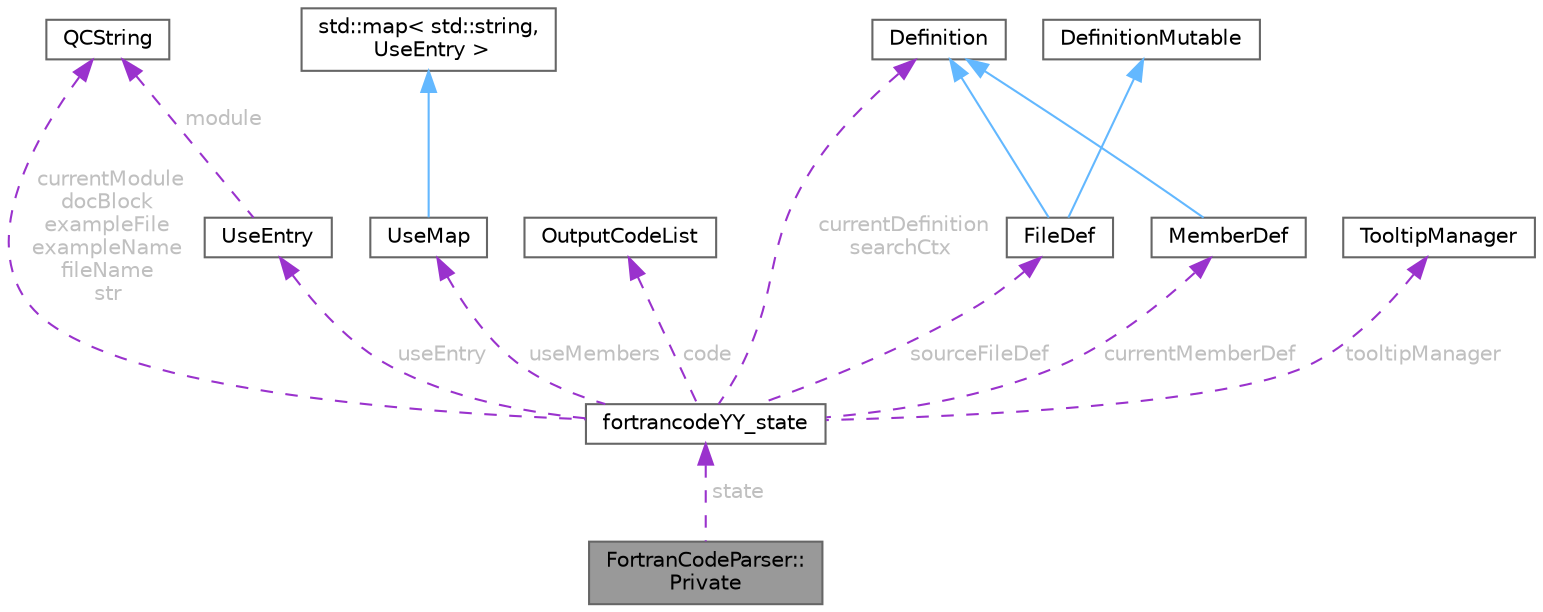 digraph "FortranCodeParser::Private"
{
 // INTERACTIVE_SVG=YES
 // LATEX_PDF_SIZE
  bgcolor="transparent";
  edge [fontname=Helvetica,fontsize=10,labelfontname=Helvetica,labelfontsize=10];
  node [fontname=Helvetica,fontsize=10,shape=box,height=0.2,width=0.4];
  Node1 [label="FortranCodeParser::\lPrivate",height=0.2,width=0.4,color="gray40", fillcolor="grey60", style="filled", fontcolor="black",tooltip=" "];
  Node2 -> Node1 [dir="back",color="darkorchid3",style="dashed",label=" state",fontcolor="grey" ];
  Node2 [label="fortrancodeYY_state",height=0.2,width=0.4,color="gray40", fillcolor="white", style="filled",URL="$d9/de9/structfortrancode_y_y__state.html",tooltip=" "];
  Node3 -> Node2 [dir="back",color="darkorchid3",style="dashed",label=" currentModule\ndocBlock\nexampleFile\nexampleName\nfileName\nstr",fontcolor="grey" ];
  Node3 [label="QCString",height=0.2,width=0.4,color="gray40", fillcolor="white", style="filled",URL="$d9/d45/class_q_c_string.html",tooltip="This is an alternative implementation of QCString."];
  Node4 -> Node2 [dir="back",color="darkorchid3",style="dashed",label=" useMembers",fontcolor="grey" ];
  Node4 [label="UseMap",height=0.2,width=0.4,color="gray40", fillcolor="white", style="filled",URL="$d2/d76/class_use_map.html",tooltip="module name -> list of ONLY/remote entries (module name = name of the module, which can be accessed v..."];
  Node5 -> Node4 [dir="back",color="steelblue1",style="solid"];
  Node5 [label="std::map\< std::string,\l UseEntry \>",height=0.2,width=0.4,color="gray40", fillcolor="white", style="filled",tooltip=" "];
  Node6 -> Node2 [dir="back",color="darkorchid3",style="dashed",label=" useEntry",fontcolor="grey" ];
  Node6 [label="UseEntry",height=0.2,width=0.4,color="gray40", fillcolor="white", style="filled",URL="$de/dd6/class_use_entry.html",tooltip="data of an use-statement"];
  Node3 -> Node6 [dir="back",color="darkorchid3",style="dashed",label=" module",fontcolor="grey" ];
  Node7 -> Node2 [dir="back",color="darkorchid3",style="dashed",label=" code",fontcolor="grey" ];
  Node7 [label="OutputCodeList",height=0.2,width=0.4,color="gray40", fillcolor="white", style="filled",URL="$db/d8e/class_output_code_list.html",tooltip="Class representing a list of different code generators."];
  Node8 -> Node2 [dir="back",color="darkorchid3",style="dashed",label=" currentDefinition\nsearchCtx",fontcolor="grey" ];
  Node8 [label="Definition",height=0.2,width=0.4,color="gray40", fillcolor="white", style="filled",URL="$d5/dcc/class_definition.html",tooltip="The common base class of all entity definitions found in the sources."];
  Node9 -> Node2 [dir="back",color="darkorchid3",style="dashed",label=" sourceFileDef",fontcolor="grey" ];
  Node9 [label="FileDef",height=0.2,width=0.4,color="gray40", fillcolor="white", style="filled",URL="$de/db0/class_file_def.html",tooltip="A model of a file symbol."];
  Node10 -> Node9 [dir="back",color="steelblue1",style="solid"];
  Node10 [label="DefinitionMutable",height=0.2,width=0.4,color="gray40", fillcolor="white", style="filled",URL="$d0/d46/class_definition_mutable.html",tooltip=" "];
  Node8 -> Node9 [dir="back",color="steelblue1",style="solid"];
  Node11 -> Node2 [dir="back",color="darkorchid3",style="dashed",label=" currentMemberDef",fontcolor="grey" ];
  Node11 [label="MemberDef",height=0.2,width=0.4,color="gray40", fillcolor="white", style="filled",URL="$da/d09/class_member_def.html",tooltip="A model of a class/file/namespace member symbol."];
  Node8 -> Node11 [dir="back",color="steelblue1",style="solid"];
  Node12 -> Node2 [dir="back",color="darkorchid3",style="dashed",label=" tooltipManager",fontcolor="grey" ];
  Node12 [label="TooltipManager",height=0.2,width=0.4,color="gray40", fillcolor="white", style="filled",URL="$d5/dae/class_tooltip_manager.html",tooltip="Class that manages the tooltips for a source file."];
}
